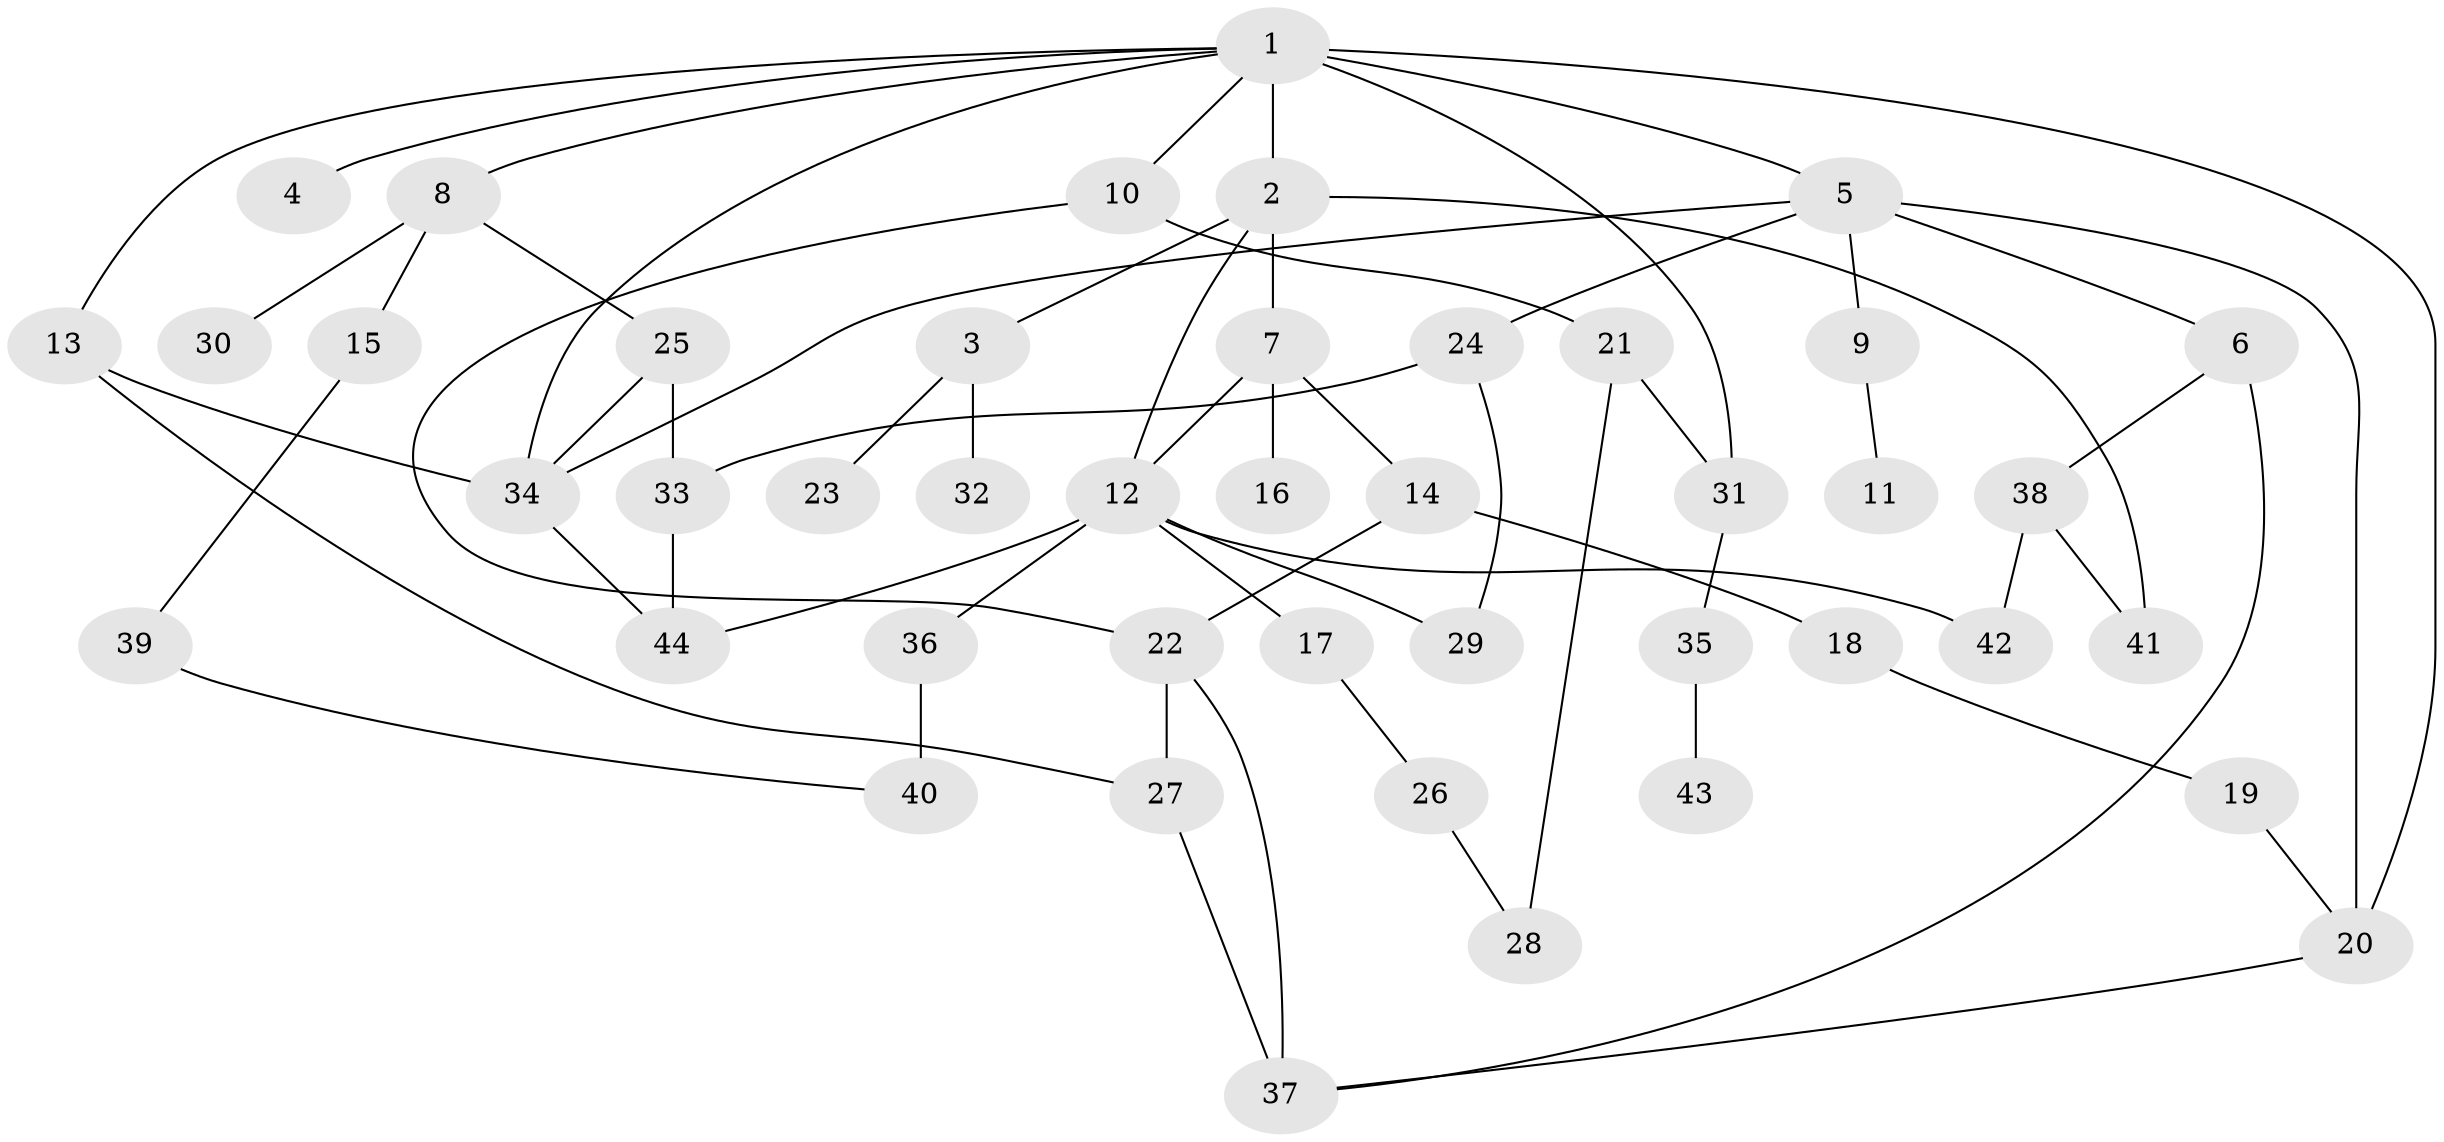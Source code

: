 // original degree distribution, {7: 0.009259259259259259, 5: 0.046296296296296294, 4: 0.12962962962962962, 2: 0.23148148148148148, 6: 0.009259259259259259, 3: 0.24074074074074073, 1: 0.3333333333333333}
// Generated by graph-tools (version 1.1) at 2025/48/03/04/25 22:48:42]
// undirected, 44 vertices, 63 edges
graph export_dot {
  node [color=gray90,style=filled];
  1;
  2;
  3;
  4;
  5;
  6;
  7;
  8;
  9;
  10;
  11;
  12;
  13;
  14;
  15;
  16;
  17;
  18;
  19;
  20;
  21;
  22;
  23;
  24;
  25;
  26;
  27;
  28;
  29;
  30;
  31;
  32;
  33;
  34;
  35;
  36;
  37;
  38;
  39;
  40;
  41;
  42;
  43;
  44;
  1 -- 2 [weight=1.0];
  1 -- 4 [weight=1.0];
  1 -- 5 [weight=2.0];
  1 -- 8 [weight=1.0];
  1 -- 10 [weight=1.0];
  1 -- 13 [weight=1.0];
  1 -- 20 [weight=2.0];
  1 -- 31 [weight=1.0];
  1 -- 34 [weight=1.0];
  2 -- 3 [weight=1.0];
  2 -- 7 [weight=1.0];
  2 -- 12 [weight=1.0];
  2 -- 41 [weight=1.0];
  3 -- 23 [weight=1.0];
  3 -- 32 [weight=1.0];
  5 -- 6 [weight=1.0];
  5 -- 9 [weight=1.0];
  5 -- 20 [weight=1.0];
  5 -- 24 [weight=1.0];
  5 -- 34 [weight=1.0];
  6 -- 37 [weight=1.0];
  6 -- 38 [weight=1.0];
  7 -- 12 [weight=1.0];
  7 -- 14 [weight=1.0];
  7 -- 16 [weight=1.0];
  8 -- 15 [weight=1.0];
  8 -- 25 [weight=1.0];
  8 -- 30 [weight=1.0];
  9 -- 11 [weight=1.0];
  10 -- 21 [weight=1.0];
  10 -- 22 [weight=1.0];
  12 -- 17 [weight=1.0];
  12 -- 29 [weight=1.0];
  12 -- 36 [weight=1.0];
  12 -- 42 [weight=1.0];
  12 -- 44 [weight=1.0];
  13 -- 27 [weight=1.0];
  13 -- 34 [weight=1.0];
  14 -- 18 [weight=1.0];
  14 -- 22 [weight=1.0];
  15 -- 39 [weight=1.0];
  17 -- 26 [weight=1.0];
  18 -- 19 [weight=1.0];
  19 -- 20 [weight=1.0];
  20 -- 37 [weight=1.0];
  21 -- 28 [weight=1.0];
  21 -- 31 [weight=1.0];
  22 -- 27 [weight=4.0];
  22 -- 37 [weight=1.0];
  24 -- 29 [weight=1.0];
  24 -- 33 [weight=1.0];
  25 -- 33 [weight=1.0];
  25 -- 34 [weight=1.0];
  26 -- 28 [weight=1.0];
  27 -- 37 [weight=2.0];
  31 -- 35 [weight=2.0];
  33 -- 44 [weight=1.0];
  34 -- 44 [weight=1.0];
  35 -- 43 [weight=1.0];
  36 -- 40 [weight=1.0];
  38 -- 41 [weight=1.0];
  38 -- 42 [weight=1.0];
  39 -- 40 [weight=1.0];
}
